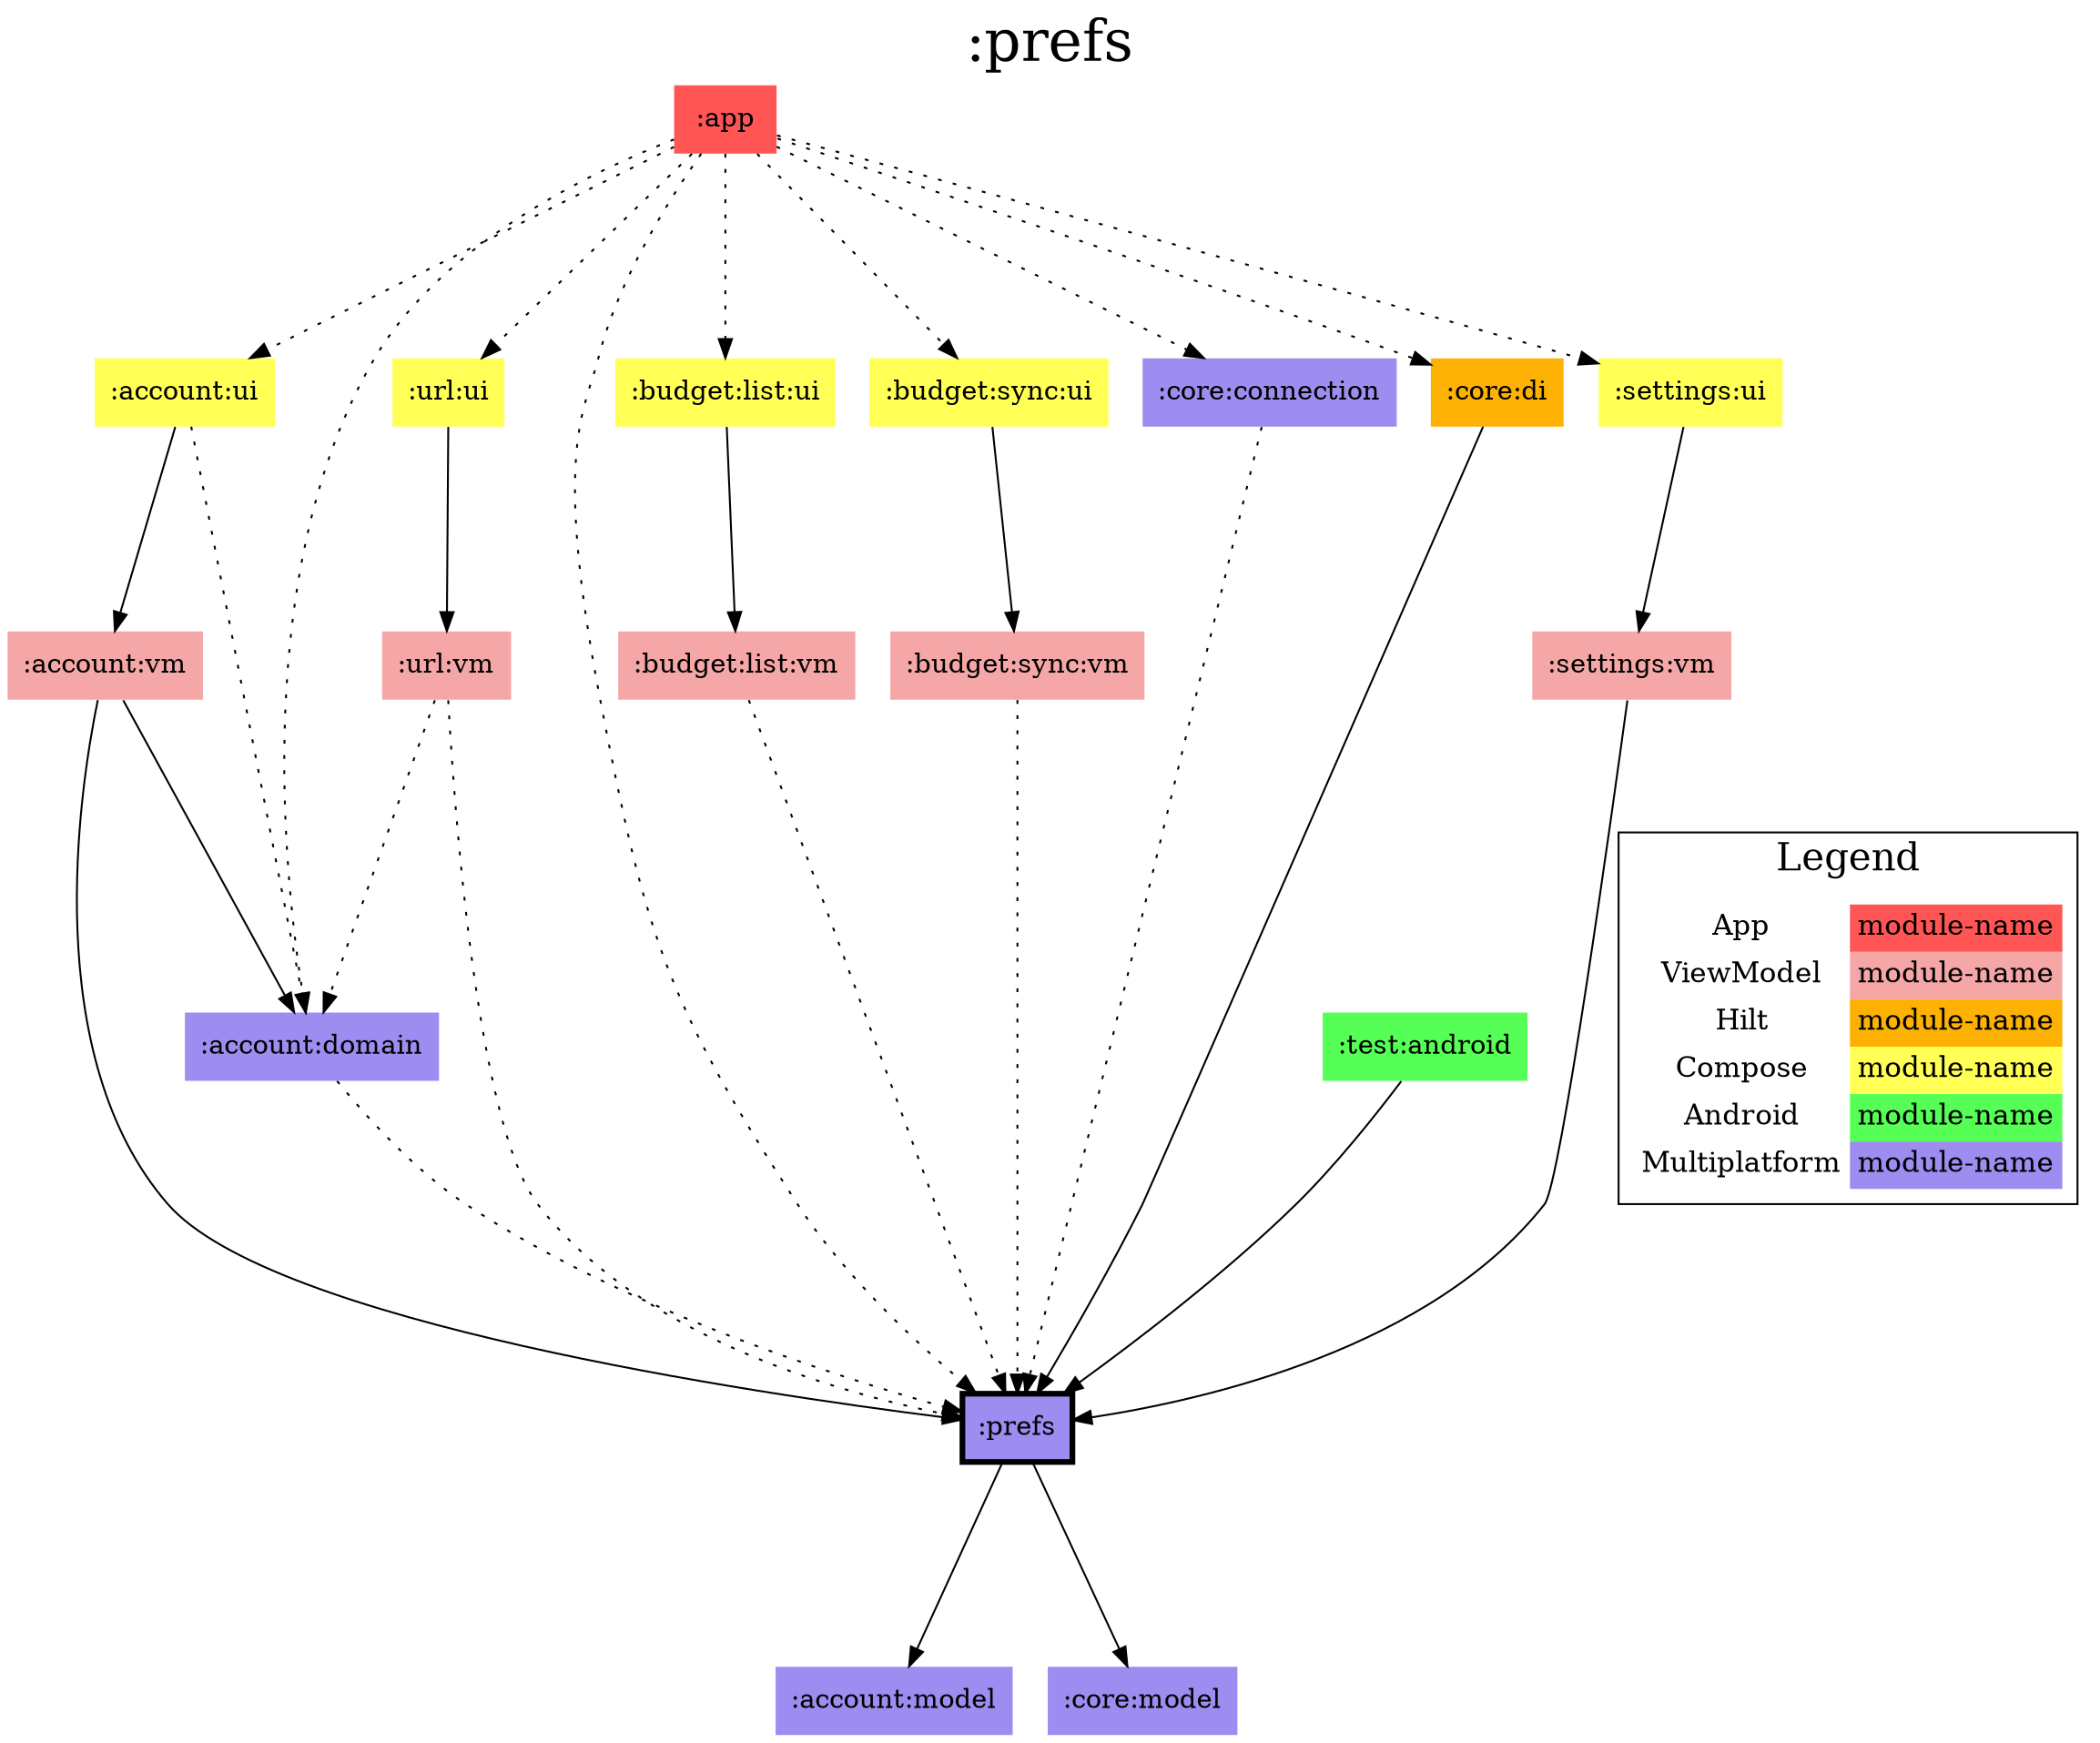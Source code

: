 digraph {
edge ["dir"="forward"]
graph ["dpi"="100","label"=":prefs","labelloc"="t","fontsize"="30","ranksep"="1.5","rankdir"="TB"]
node ["style"="filled"]
":account:domain" ["fillcolor"="#9D8DF1","shape"="none"]
":account:model" ["fillcolor"="#9D8DF1","shape"="none"]
":account:ui" ["fillcolor"="#FFFF55","shape"="none"]
":account:vm" ["fillcolor"="#F5A6A6","shape"="none"]
":app" ["fillcolor"="#FF5555","shape"="none"]
":budget:list:ui" ["fillcolor"="#FFFF55","shape"="none"]
":budget:list:vm" ["fillcolor"="#F5A6A6","shape"="none"]
":budget:sync:ui" ["fillcolor"="#FFFF55","shape"="none"]
":budget:sync:vm" ["fillcolor"="#F5A6A6","shape"="none"]
":core:connection" ["fillcolor"="#9D8DF1","shape"="none"]
":core:di" ["fillcolor"="#FCB103","shape"="none"]
":core:model" ["fillcolor"="#9D8DF1","shape"="none"]
":prefs" ["fillcolor"="#9D8DF1","color"="black","penwidth"="3","shape"="box"]
":settings:ui" ["fillcolor"="#FFFF55","shape"="none"]
":settings:vm" ["fillcolor"="#F5A6A6","shape"="none"]
":test:android" ["fillcolor"="#55FF55","shape"="none"]
":url:ui" ["fillcolor"="#FFFF55","shape"="none"]
":url:vm" ["fillcolor"="#F5A6A6","shape"="none"]
{
edge ["dir"="none"]
graph ["rank"="same"]
":prefs"
}
":account:domain" -> ":prefs" ["style"="dotted"]
":account:ui" -> ":account:domain" ["style"="dotted"]
":account:ui" -> ":account:vm"
":account:vm" -> ":account:domain"
":account:vm" -> ":prefs"
":app" -> ":account:domain" ["style"="dotted"]
":app" -> ":account:ui" ["style"="dotted"]
":app" -> ":budget:list:ui" ["style"="dotted"]
":app" -> ":budget:sync:ui" ["style"="dotted"]
":app" -> ":core:connection" ["style"="dotted"]
":app" -> ":core:di" ["style"="dotted"]
":app" -> ":prefs" ["style"="dotted"]
":app" -> ":settings:ui" ["style"="dotted"]
":app" -> ":url:ui" ["style"="dotted"]
":budget:list:ui" -> ":budget:list:vm"
":budget:list:vm" -> ":prefs" ["style"="dotted"]
":budget:sync:ui" -> ":budget:sync:vm"
":budget:sync:vm" -> ":prefs" ["style"="dotted"]
":core:connection" -> ":prefs" ["style"="dotted"]
":core:di" -> ":prefs"
":prefs" -> ":account:model"
":prefs" -> ":core:model"
":settings:ui" -> ":settings:vm"
":settings:vm" -> ":prefs"
":test:android" -> ":prefs"
":url:ui" -> ":url:vm"
":url:vm" -> ":account:domain" ["style"="dotted"]
":url:vm" -> ":prefs" ["style"="dotted"]
subgraph "cluster_legend" {
edge ["dir"="none"]
graph ["label"="Legend","fontsize"="20"]
"Legend" ["style"="filled","fillcolor"="#FFFFFF","shape"="none","margin"="0","fontsize"="15","label"=<
<TABLE BORDER="0" CELLBORDER="0" CELLSPACING="0" CELLPADDING="4">
<TR><TD>App</TD><TD BGCOLOR="#FF5555">module-name</TD></TR>
<TR><TD>ViewModel</TD><TD BGCOLOR="#F5A6A6">module-name</TD></TR>
<TR><TD>Hilt</TD><TD BGCOLOR="#FCB103">module-name</TD></TR>
<TR><TD>Compose</TD><TD BGCOLOR="#FFFF55">module-name</TD></TR>
<TR><TD>Android</TD><TD BGCOLOR="#55FF55">module-name</TD></TR>
<TR><TD>Multiplatform</TD><TD BGCOLOR="#9D8DF1">module-name</TD></TR>
</TABLE>
>]
} -> ":prefs" ["style"="invis"]
}
